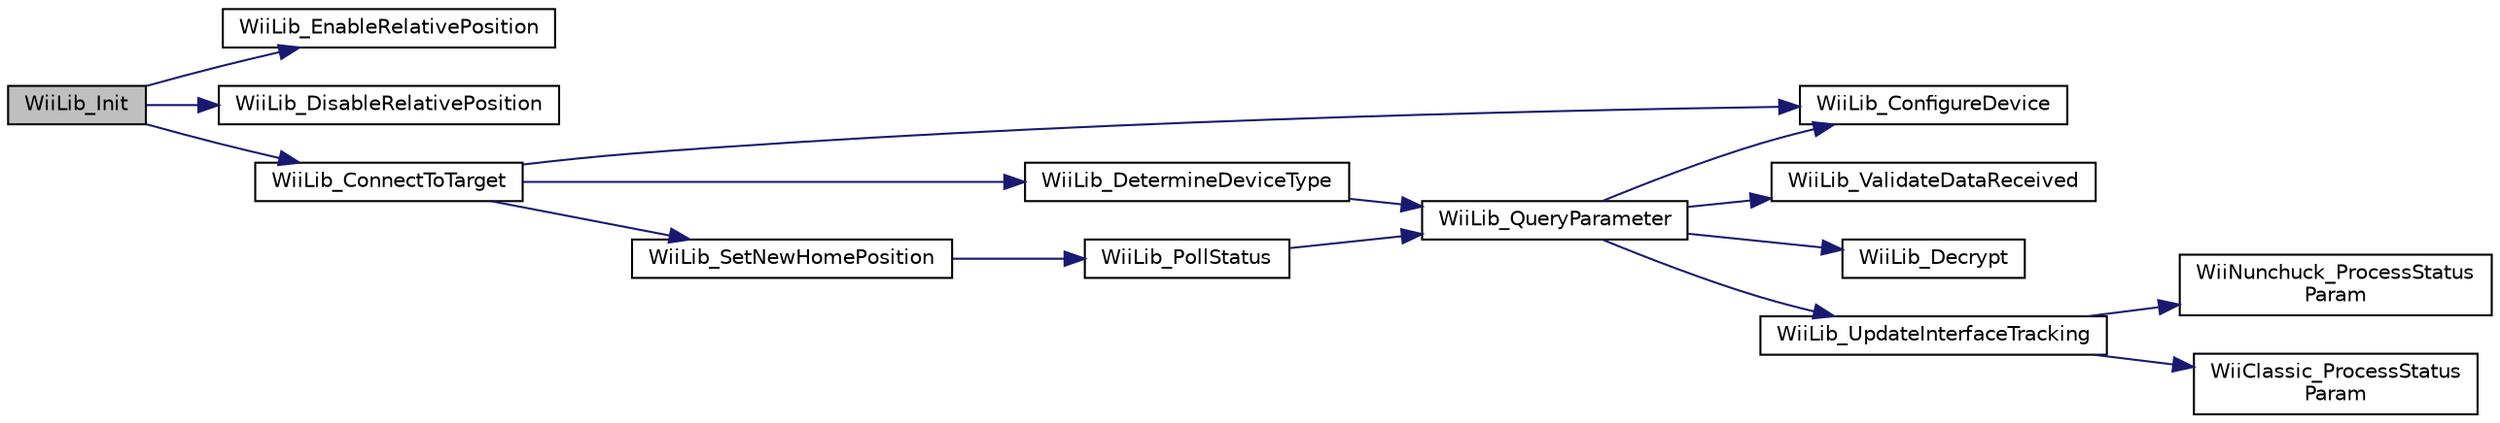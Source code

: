 digraph "WiiLib_Init"
{
  edge [fontname="Helvetica",fontsize="10",labelfontname="Helvetica",labelfontsize="10"];
  node [fontname="Helvetica",fontsize="10",shape=record];
  rankdir="LR";
  Node46 [label="WiiLib_Init",height=0.2,width=0.4,color="black", fillcolor="grey75", style="filled", fontcolor="black"];
  Node46 -> Node47 [color="midnightblue",fontsize="10",style="solid",fontname="Helvetica"];
  Node47 [label="WiiLib_EnableRelativePosition",height=0.2,width=0.4,color="black", fillcolor="white", style="filled",URL="$wii__lib_8c.html#aa178a16f4a1bce3804a80f0ee01e45ee",tooltip="Simple wrapper to handle enabling of relative positioning. "];
  Node46 -> Node48 [color="midnightblue",fontsize="10",style="solid",fontname="Helvetica"];
  Node48 [label="WiiLib_DisableRelativePosition",height=0.2,width=0.4,color="black", fillcolor="white", style="filled",URL="$wii__lib_8c.html#af16378bd3e846732d475d8ae5966bd52",tooltip="Simple wrapper to handle enabling of relative positioning. "];
  Node46 -> Node49 [color="midnightblue",fontsize="10",style="solid",fontname="Helvetica"];
  Node49 [label="WiiLib_ConnectToTarget",height=0.2,width=0.4,color="black", fillcolor="white", style="filled",URL="$wii__lib_8c.html#a351e727ad63aec8dd05b8209ffa44adf",tooltip="Attempts to connect to target device. "];
  Node49 -> Node50 [color="midnightblue",fontsize="10",style="solid",fontname="Helvetica"];
  Node50 [label="WiiLib_ConfigureDevice",height=0.2,width=0.4,color="black", fillcolor="white", style="filled",URL="$wii__lib_8c.html#a142d45ef18cbb69d8ffd2cfac5f591a5",tooltip="Pushes out configuration to target device. "];
  Node49 -> Node51 [color="midnightblue",fontsize="10",style="solid",fontname="Helvetica"];
  Node51 [label="WiiLib_DetermineDeviceType",height=0.2,width=0.4,color="black", fillcolor="white", style="filled",URL="$wii__lib_8c.html#a88416ab373070607a6f41dee57f2d517",tooltip="Handles the process of decrypting data received from a target device. "];
  Node51 -> Node52 [color="midnightblue",fontsize="10",style="solid",fontname="Helvetica"];
  Node52 [label="WiiLib_QueryParameter",height=0.2,width=0.4,color="black", fillcolor="white", style="filled",URL="$wii__lib_8c.html#a3f1a4a0b9edfea52390b8bf07a9fef1f",tooltip="Hanldes process of initiating and reading the response for querying a parameter value from the target..."];
  Node52 -> Node50 [color="midnightblue",fontsize="10",style="solid",fontname="Helvetica"];
  Node52 -> Node53 [color="midnightblue",fontsize="10",style="solid",fontname="Helvetica"];
  Node53 [label="WiiLib_ValidateDataReceived",height=0.2,width=0.4,color="black", fillcolor="white", style="filled",URL="$wii__lib_8c.html#a975203344b3223270889adfe8bc28b14",tooltip="Verifies the data provided is not a known set of invalid byte(s). "];
  Node52 -> Node54 [color="midnightblue",fontsize="10",style="solid",fontname="Helvetica"];
  Node54 [label="WiiLib_Decrypt",height=0.2,width=0.4,color="black", fillcolor="white", style="filled",URL="$wii__lib_8c.html#aa69c759411925b0982a02da32c85890e",tooltip="Handles the process of decrypting data received from a target device. "];
  Node52 -> Node55 [color="midnightblue",fontsize="10",style="solid",fontname="Helvetica"];
  Node55 [label="WiiLib_UpdateInterfaceTracking",height=0.2,width=0.4,color="black", fillcolor="white", style="filled",URL="$wii__lib_8c.html#aad241b45d69099b34e33ce9d56f8ecdd",tooltip="Wrapper to invoke the appropriate target-specific processing function to interpret the current status..."];
  Node55 -> Node56 [color="midnightblue",fontsize="10",style="solid",fontname="Helvetica"];
  Node56 [label="WiiNunchuck_ProcessStatus\lParam",height=0.2,width=0.4,color="black", fillcolor="white", style="filled",URL="$wii__nunchuck_8h.html#a95d02a5f70eb0bfffd18905387e78798",tooltip="Process current data for device as the response field from querying the device status register..."];
  Node55 -> Node57 [color="midnightblue",fontsize="10",style="solid",fontname="Helvetica"];
  Node57 [label="WiiClassic_ProcessStatus\lParam",height=0.2,width=0.4,color="black", fillcolor="white", style="filled",URL="$wii__classic__controller_8h.html#a2673480b21c4f614e98006199179c6ea",tooltip="Process current data for device as the response field from querying the device status register..."];
  Node49 -> Node58 [color="midnightblue",fontsize="10",style="solid",fontname="Helvetica"];
  Node58 [label="WiiLib_SetNewHomePosition",height=0.2,width=0.4,color="black", fillcolor="white", style="filled",URL="$wii__lib_8c.html#a97062879138116ad48b5fd89682d6c48",tooltip="Refreshes tracking values for the target device&#39;s status bits. "];
  Node58 -> Node59 [color="midnightblue",fontsize="10",style="solid",fontname="Helvetica"];
  Node59 [label="WiiLib_PollStatus",height=0.2,width=0.4,color="black", fillcolor="white", style="filled",URL="$wii__lib_8c.html#ae4aaae06500be0c8bfb9b12f05752f48",tooltip="Refreshes tracking values for the target device&#39;s status bits. "];
  Node59 -> Node52 [color="midnightblue",fontsize="10",style="solid",fontname="Helvetica"];
}
